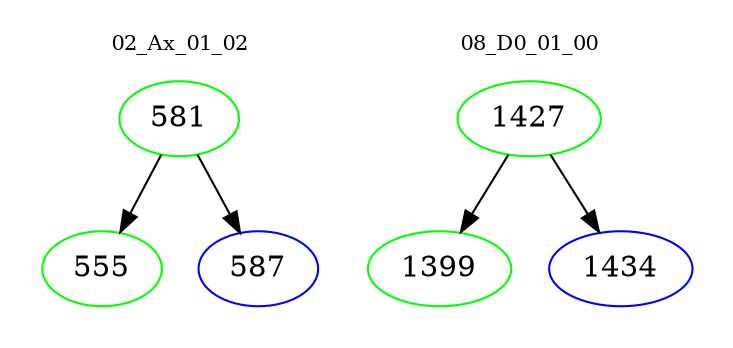 digraph{
subgraph cluster_0 {
color = white
label = "02_Ax_01_02";
fontsize=10;
T0_581 [label="581", color="green"]
T0_581 -> T0_555 [color="black"]
T0_555 [label="555", color="green"]
T0_581 -> T0_587 [color="black"]
T0_587 [label="587", color="blue"]
}
subgraph cluster_1 {
color = white
label = "08_D0_01_00";
fontsize=10;
T1_1427 [label="1427", color="green"]
T1_1427 -> T1_1399 [color="black"]
T1_1399 [label="1399", color="green"]
T1_1427 -> T1_1434 [color="black"]
T1_1434 [label="1434", color="blue"]
}
}
